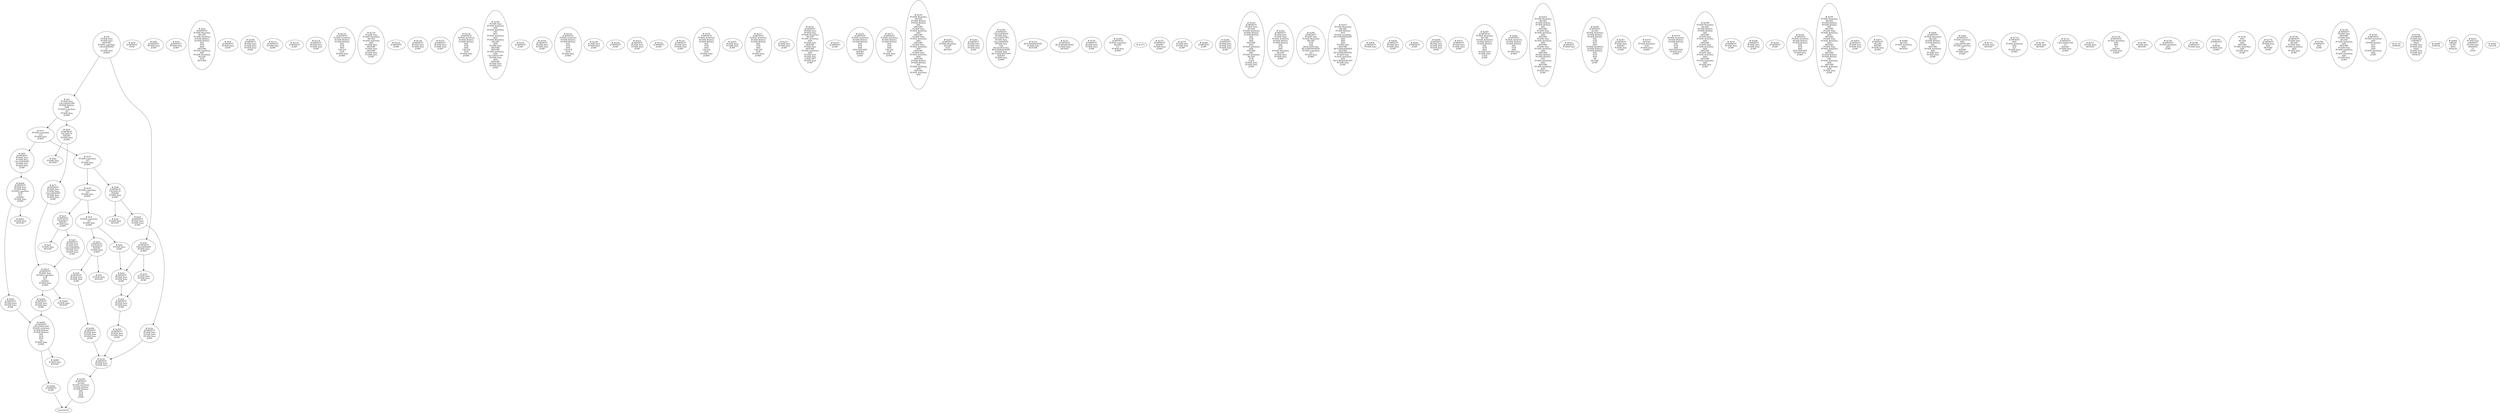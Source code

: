 /* Generated by GvGen v.1.0 (https://www.github.com/stricaud/gvgen) */

digraph G {
compound=true;
   node1 [label="[anywhere]"];
   node2 [label="# 0x0
PUSHX Data
PUSHX Data
MSTORE
PUSHX LogicData
CALLDATASIZE
LT
PUSHX Data
JUMPI
"];
   node3 [label="# 0xd
PUSHX Data
CALLDATALOAD
PUSHX BitData
SHR
PUSHX LogicData
EQ
PUSHX Data
JUMPI
"];
   node4 [label="# 0x1e
PUSHX LogicData
EQ
PUSHX Data
JUMPI
"];
   node5 [label="# 0x29
PUSHX LogicData
EQ
PUSHX Data
JUMPI
"];
   node6 [label="# 0x34
PUSHX LogicData
EQ
PUSHX Data
JUMPI
"];
   node7 [label="# 0x3f
PUSHX LogicData
EQ
PUSHX Data
JUMPI
"];
   node8 [label="# 0x4a
PUSHX Data
JUMP
"];
   node9 [label="# 0x4e
JUMPDEST
CALLDATASIZE
PUSHX Data
JUMPI
"];
   node10 [label="# 0x54
PUSHX Data
PUSHX Data
JUMP
"];
   node11 [label="# 0x5b
JUMPDEST
STOP
"];
   node12 [label="# 0x5d
JUMPDEST
PUSHX Data
PUSHX Data
JUMP
"];
   node13 [label="# 0x65
JUMPDEST
CALLVALUE
ISZERO
PUSHX Data
JUMPI
"];
   node14 [label="# 0x6d
PUSHX Data
REVERT
"];
   node15 [label="# 0x71
JUMPDEST
PUSHX Data
PUSHX Data
CALLDATASIZE
PUSHX Data
PUSHX Data
JUMP
"];
   node16 [label="# 0x80
JUMPDEST
PUSHX Data
JUMP
"];
   node17 [label="# 0x85
JUMPDEST
PUSHX Data
PUSHX Data
CALLDATASIZE
PUSHX Data
PUSHX Data
JUMP
"];
   node18 [label="# 0x93
JUMPDEST
PUSHX Data
JUMP
"];
   node19 [label="# 0x98
JUMPDEST
CALLVALUE
ISZERO
PUSHX Data
JUMPI
"];
   node20 [label="# 0xa0
PUSHX Data
REVERT
"];
   node21 [label="# 0xa4
JUMPDEST
PUSHX Data
PUSHX Data
JUMP
"];
   node22 [label="# 0xad
JUMPDEST
PUSHX MemData
MLOAD
PUSHX ArithData
PUSHX BitData
PUSHX BitData
SHL
SUB
AND
MSTORE
PUSHX ArithData
ADD
PUSHX MemData
MLOAD
SUB
RETURN
"];
   node23 [label="# 0xc9
JUMPDEST
CALLVALUE
ISZERO
PUSHX Data
JUMPI
"];
   node24 [label="# 0xd1
PUSHX Data
REVERT
"];
   node25 [label="# 0xd5
JUMPDEST
PUSHX Data
PUSHX Data
CALLDATASIZE
PUSHX Data
PUSHX Data
JUMP
"];
   node26 [label="# 0xe4
JUMPDEST
PUSHX Data
JUMP
"];
   node27 [label="# 0xe9
JUMPDEST
CALLVALUE
ISZERO
PUSHX Data
JUMPI
"];
   node28 [label="# 0xf1
PUSHX Data
REVERT
"];
   node29 [label="# 0xf5
JUMPDEST
PUSHX Data
PUSHX Data
JUMP
"];
   node30 [label="# 0xfe
JUMPDEST
PUSHX Data
PUSHX Data
JUMP
"];
   node31 [label="# 0x106
JUMPDEST
PUSHX Data
PUSHX Data
PUSHX Data
JUMP
"];
   node32 [label="# 0x111
JUMPDEST
PUSHX Data
JUMP
"];
   node33 [label="# 0x116
JUMPDEST
JUMP
"];
   node34 [label="# 0x118
JUMPDEST
PUSHX Data
PUSHX Data
JUMP
"];
   node35 [label="# 0x120
JUMPDEST
PUSHX ArithData
PUSHX BitData
PUSHX BitData
SHL
SUB
AND
CALLER
SUB
PUSHX Data
JUMPI
"];
   node36 [label="# 0x130
PUSHX Data
PUSHX MemData
MLOAD
PUSHX ArithData
ADD
PUSHX Data
MSTORE
PUSHX Data
MSTORE
PUSHX Data
PUSHX Data
JUMP
"];
   node37 [label="# 0x14a
JUMPDEST
JUMP
"];
   node38 [label="# 0x14d
JUMPDEST
PUSHX Data
PUSHX Data
JUMP
"];
   node39 [label="# 0x155
JUMPDEST
PUSHX Data
PUSHX Data
JUMP
"];
   node40 [label="# 0x15d
JUMPDEST
PUSHX ArithData
PUSHX BitData
PUSHX BitData
SHL
SUB
AND
CALLER
SUB
PUSHX Data
JUMPI
"];
   node41 [label="# 0x16d
PUSHX Data
PUSHX ArithData
ADD
PUSHX ArithData
DIV
MUL
PUSHX ArithData
ADD
PUSHX MemData
MLOAD
ADD
PUSHX Data
MSTORE
MSTORE
PUSHX ArithData
ADD
CALLDATACOPY
PUSHX Data
ADD
MSTORE
PUSHX Data
PUSHX Data
JUMP
"];
   node42 [label="# 0x1af
JUMPDEST
JUMP
"];
   node43 [label="# 0x1b4
JUMPDEST
PUSHX Data
PUSHX Data
JUMP
"];
   node44 [label="# 0x1bc
JUMPDEST
PUSHX Data
PUSHX Data
PUSHX Data
JUMP
"];
   node45 [label="# 0x1c6
JUMPDEST
PUSHX ArithData
PUSHX BitData
PUSHX BitData
SHL
SUB
AND
CALLER
SUB
PUSHX Data
JUMPI
"];
   node46 [label="# 0x1d6
PUSHX Data
PUSHX Data
JUMP
"];
   node47 [label="# 0x1dd
JUMPDEST
JUMP
"];
   node48 [label="# 0x1e2
JUMPDEST
PUSHX Data
PUSHX Data
JUMP
"];
   node49 [label="# 0x1ea
JUMPDEST
JUMP
"];
   node50 [label="# 0x1ed
JUMPDEST
PUSHX Data
PUSHX Data
JUMP
"];
   node51 [label="# 0x1f5
JUMPDEST
PUSHX ArithData
PUSHX BitData
PUSHX BitData
SHL
SUB
AND
CALLER
SUB
PUSHX Data
JUMPI
"];
   node52 [label="# 0x205
PUSHX Data
PUSHX Data
JUMP
"];
   node53 [label="# 0x20d
JUMPDEST
PUSHX Data
PUSHX Data
PUSHX Data
JUMP
"];
   node54 [label="# 0x217
JUMPDEST
PUSHX ArithData
PUSHX BitData
PUSHX BitData
SHL
SUB
AND
CALLER
SUB
PUSHX Data
JUMPI
"];
   node55 [label="# 0x227
PUSHX Data
PUSHX Data
JUMP
"];
   node56 [label="# 0x22e
JUMPDEST
PUSHX Data
PUSHX Data
PUSHX MemData
MLOAD
PUSHX ArithData
ADD
PUSHX Data
MSTORE
PUSHX Data
MSTORE
PUSHX ArithData
ADD
PUSHX Data
PUSHX Data
CODECOPY
PUSHX Data
JUMP
"];
   node57 [label="# 0x253
JUMPDEST
JUMP
"];
   node58 [label="# 0x25a
JUMPDEST
PUSHX ArithData
PUSHX BitData
PUSHX BitData
SHL
SUB
AND
EXTCODESIZE
ISZERO
ISZERO
JUMP
"];
   node59 [label="# 0x269
JUMPDEST
PUSHX Data
PUSHX Data
JUMP
"];
   node60 [label="# 0x271
JUMPDEST
PUSHX ArithData
PUSHX BitData
PUSHX BitData
SHL
SUB
AND
CALLER
SUB
PUSHX Data
JUMPI
"];
   node61 [label="# 0x281
PUSHX MemData
MLOAD
PUSHX BitData
PUSHX BitData
SHL
MSTORE
PUSHX Data
PUSHX ArithData
ADD
MSTORE
PUSHX Data
PUSHX ArithData
ADD
MSTORE
PUSHX Data
PUSHX ArithData
ADD
MSTORE
PUSHX Data
PUSHX ArithData
ADD
MSTORE
PUSHX BitData
PUSHX BitData
SHL
PUSHX ArithData
ADD
MSTORE
PUSHX ArithData
ADD
"];
   node62 [label="# 0x2f5
JUMPDEST
PUSHX MemData
MLOAD
SUB
REVERT
"];
   node63 [label="# 0x2fe
JUMPDEST
PUSHX Data
PUSHX Data
PUSHX Data
JUMP
"];
   node64 [label="# 0x308
JUMPDEST
CALLDATASIZE
PUSHX Data
CALLDATACOPY
PUSHX Data
CALLDATASIZE
PUSHX Data
GAS
DELEGATECALL
RETURNDATASIZE
PUSHX Data
RETURNDATACOPY
ISZERO
PUSHX Data
JUMPI
"];
   node65 [label="# 0x323
RETURNDATASIZE
PUSHX Data
RETURN
"];
   node66 [label="# 0x327
JUMPDEST
RETURNDATASIZE
PUSHX Data
REVERT
"];
   node67 [label="# 0x32c
JUMPDEST
PUSHX Data
PUSHX Data
"];
   node68 [label="# 0x350
JUMPDEST
SLOAD
PUSHX ArithData
PUSHX BitData
PUSHX BitData
SHL
SUB
AND
JUMP
"];
   node69 [label="# 0x35f
JUMPDEST
PUSHX Data
PUSHX Data
JUMP
"];
   node70 [label="# 0x368
JUMPDEST
PUSHX LogicData
MLOAD
GT
PUSHX Data
JUMPI
"];
   node71 [label="# 0x373
"];
   node72 [label="# 0x375
JUMPDEST
ISZERO
PUSHX Data
JUMPI
"];
   node73 [label="# 0x37b
PUSHX Data
PUSHX Data
JUMP
"];
   node74 [label="# 0x384
JUMPDEST
JUMP
"];
   node75 [label="# 0x38a
JUMPDEST
PUSHX Data
PUSHX Data
PUSHX Data
JUMP
"];
   node76 [label="# 0x3b3
JUMPDEST
PUSHX Data
MLOAD
PUSHX ArithData
PUSHX BitData
PUSHX BitData
SHL
SUB
AND
MSTORE
AND
PUSHX ArithData
ADD
MSTORE
ADD
PUSHX MemData
MLOAD
SUB
LOGX
PUSHX Data
PUSHX Data
JUMP
"];
   node77 [label="# 0x3de
JUMPDEST
PUSHX Data
PUSHX Data
PUSHX ArithData
PUSHX BitData
PUSHX BitData
SHL
SUB
AND
PUSHX MemData
MLOAD
PUSHX Data
PUSHX Data
JUMP
"];
   node78 [label="# 0x3fb
JUMPDEST
PUSHX Data
PUSHX MemData
MLOAD
SUB
GAS
DELEGATECALL
RETURNDATASIZE
PUSHX LogicData
EQ
PUSHX Data
JUMPI
"];
   node79 [label="# 0x415
PUSHX MemData
MLOAD
PUSHX BitData
NOT
PUSHX ArithData
RETURNDATASIZE
ADD
AND
ADD
PUSHX Data
MSTORE
RETURNDATASIZE
MSTORE
RETURNDATASIZE
PUSHX Data
PUSHX ArithData
ADD
RETURNDATACOPY
PUSHX Data
JUMP
"];
   node80 [label="# 0x436
JUMPDEST
PUSHX Data
"];
   node81 [label="# 0x43b
JUMPDEST
PUSHX Data
PUSHX Data
JUMP
"];
   node82 [label="# 0x44c
JUMPDEST
JUMP
"];
   node83 [label="# 0x456
JUMPDEST
PUSHX Data
PUSHX Data
PUSHX Data
JUMP
"];
   node84 [label="# 0x47e
JUMPDEST
PUSHX Data
PUSHX Data
JUMP
"];
   node85 [label="# 0x487
JUMPDEST
PUSHX MemData
MLOAD
PUSHX ArithData
PUSHX BitData
PUSHX BitData
SHL
SUB
AND
PUSHX Data
PUSHX Data
LOGX
JUMP
"];
   node86 [label="# 0x4be
JUMPDEST
PUSHX ArithData
PUSHX BitData
PUSHX BitData
SHL
SUB
AND
PUSHX Data
JUMPI
"];
   node87 [label="# 0x4cd
PUSHX MemData
MLOAD
PUSHX BitData
PUSHX BitData
SHL
MSTORE
PUSHX Data
PUSHX ArithData
ADD
MSTORE
PUSHX Data
PUSHX ArithData
ADD
MSTORE
PUSHX Data
PUSHX ArithData
ADD
MSTORE
PUSHX BitData
PUSHX BitData
SHL
PUSHX ArithData
ADD
MSTORE
PUSHX ArithData
ADD
PUSHX Data
JUMP
"];
   node88 [label="# 0x523
JUMPDEST
PUSHX Data
"];
   node89 [label="# 0x546
JUMPDEST
SLOAD
PUSHX ArithData
PUSHX BitData
PUSHX BitData
SHL
SUB
NOT
AND
PUSHX ArithData
PUSHX BitData
PUSHX BitData
SHL
SUB
AND
OR
SSTORE
JUMP
"];
   node90 [label="# 0x567
JUMPDEST
PUSHX Data
ISZERO
PUSHX Data
JUMPI
"];
   node91 [label="# 0x570
MLOAD
PUSHX ArithData
SUB
PUSHX Data
JUMPI
"];
   node92 [label="# 0x579
PUSHX ArithData
PUSHX BitData
PUSHX BitData
SHL
SUB
AND
EXTCODESIZE
PUSHX Data
JUMPI
"];
   node93 [label="# 0x588
PUSHX MemData
MLOAD
PUSHX BitData
PUSHX BitData
SHL
MSTORE
PUSHX Data
PUSHX ArithData
ADD
MSTORE
PUSHX Data
PUSHX ArithData
ADD
MSTORE
PUSHX Data
PUSHX ArithData
ADD
MSTORE
PUSHX ArithData
ADD
PUSHX Data
JUMP
"];
   node94 [label="# 0x5cf
JUMPDEST
PUSHX Data
JUMP
"];
   node95 [label="# 0x5d6
JUMPDEST
PUSHX Data
PUSHX Data
JUMP
"];
   node96 [label="# 0x5e0
JUMPDEST
JUMP
"];
   node97 [label="# 0x5e8
JUMPDEST
PUSHX ArithData
PUSHX BitData
PUSHX BitData
SHL
SUB
AND
EXTCODESIZE
PUSHX Data
JUMPI
"];
   node98 [label="# 0x5f8
PUSHX MemData
MLOAD
PUSHX BitData
PUSHX BitData
SHL
MSTORE
PUSHX Data
PUSHX ArithData
ADD
MSTORE
PUSHX Data
PUSHX ArithData
ADD
MSTORE
PUSHX Data
PUSHX ArithData
ADD
MSTORE
PUSHX BitData
PUSHX BitData
SHL
PUSHX ArithData
ADD
MSTORE
PUSHX ArithData
ADD
PUSHX Data
JUMP
"];
   node99 [label="# 0x655
JUMPDEST
PUSHX Data
PUSHX Data
JUMP
"];
   node100 [label="# 0x67c
JUMPDEST
MLOAD
ISZERO
PUSHX Data
JUMPI
"];
   node101 [label="# 0x684
MLOAD
PUSHX ArithData
ADD
REVERT
"];
   node102 [label="# 0x68c
JUMPDEST
PUSHX MemData
MLOAD
PUSHX BitData
PUSHX BitData
SHL
MSTORE
PUSHX ArithData
ADD
PUSHX Data
PUSHX Data
JUMP
"];
   node103 [label="# 0x6a6
JUMPDEST
CALLDATALOAD
PUSHX ArithData
PUSHX BitData
PUSHX BitData
SHL
SUB
AND
EQ
PUSHX Data
JUMPI
"];
   node104 [label="# 0x6b9
PUSHX Data
REVERT
"];
   node105 [label="# 0x6bd
JUMPDEST
JUMP
"];
   node106 [label="# 0x6c2
JUMPDEST
PUSHX Data
PUSHX LogicData
SUB
SLT
ISZERO
PUSHX Data
JUMPI
"];
   node107 [label="# 0x6d0
PUSHX Data
REVERT
"];
   node108 [label="# 0x6d4
JUMPDEST
PUSHX Data
PUSHX Data
JUMP
"];
   node109 [label="# 0x6dd
JUMPDEST
PUSHX Data
PUSHX Data
PUSHX LogicData
SUB
SLT
ISZERO
PUSHX Data
JUMPI
"];
   node110 [label="# 0x6ee
PUSHX Data
REVERT
"];
   node111 [label="# 0x6f2
JUMPDEST
PUSHX Data
PUSHX Data
JUMP
"];
   node112 [label="# 0x6fb
JUMPDEST
PUSHX ArithData
ADD
CALLDATALOAD
PUSHX LogicData
GT
ISZERO
PUSHX Data
JUMPI
"];
   node113 [label="# 0x714
PUSHX Data
REVERT
"];
   node114 [label="# 0x718
JUMPDEST
ADD
PUSHX ArithData
ADD
SLT
PUSHX Data
JUMPI
"];
   node115 [label="# 0x728
PUSHX Data
REVERT
"];
   node116 [label="# 0x72c
JUMPDEST
CALLDATALOAD
GT
ISZERO
PUSHX Data
JUMPI
"];
   node117 [label="# 0x737
PUSHX Data
REVERT
"];
   node118 [label="# 0x73b
JUMPDEST
PUSHX ArithData
ADD
ADD
GT
ISZERO
PUSHX Data
JUMPI
"];
   node119 [label="# 0x749
PUSHX Data
REVERT
"];
   node120 [label="# 0x74d
JUMPDEST
PUSHX ArithData
ADD
JUMP
"];
   node121 [label="# 0x760
JUMPDEST
PUSHX Data
"];
   node122 [label="# 0x763
JUMPDEST
LT
ISZERO
PUSHX Data
JUMPI
"];
   node123 [label="# 0x76c
ADD
MLOAD
ADD
MSTORE
PUSHX ArithData
ADD
PUSHX Data
JUMP
"];
   node124 [label="# 0x77b
JUMPDEST
PUSHX Data
ADD
MSTORE
JUMP
"];
   node125 [label="# 0x784
JUMPDEST
PUSHX Data
MLOAD
PUSHX Data
PUSHX ArithData
ADD
PUSHX Data
JUMP
"];
   node126 [label="# 0x796
JUMPDEST
ADD
JUMP
"];
   node127 [label="# 0x7a0
JUMPDEST
PUSHX Data
MSTORE
PUSHX Data
MLOAD
PUSHX ArithData
ADD
MSTORE
PUSHX Data
PUSHX ArithData
ADD
PUSHX ArithData
ADD
PUSHX Data
JUMP
"];
   node128 [label="# 0x7bf
JUMPDEST
PUSHX ArithData
ADD
PUSHX BitData
NOT
AND
ADD
PUSHX ArithData
ADD
JUMP
"];
   node129 [label="# 0x7d3
INVALID
"];
   node130 [label="# 0x7d4
COINBASE
PUSHX Data
GASPRICE
SHA3
PUSHX Data
PUSHX Data
SHA3
PUSHX Data
PUSHX Data
INVALID
"];
   node131 [label="# 0x809
INVALID
"];
   node132 [label="# 0x80d
ORIGIN
GETPC
MOD
INVALID
"];
   node133 [label="# 0x812
PUSHX Data
GASPRICE
PUSHX Data
ADDMOD
LT
STOP
"];
   node134 [label="# 0x82f
CALLER
"];
node2->node9;
node2->node3;
node3->node13;
node3->node4;
node4->node17;
node4->node5;
node5->node19;
node5->node6;
node6->node23;
node6->node7;
node7->node27;
node7->node8;
node8->node12;
node9->node12;
node9->node10;
node10->node30;
node12->node30;
node13->node15;
node13->node14;
node15->node106;
node17->node109;
node19->node21;
node19->node20;
node21->node44;
node23->node25;
node23->node24;
node25->node106;
node27->node29;
node27->node28;
node29->node53;
node30->node59;
node44->node67;
node53->node67;
node59->node67;
node67->node68;
node68->node1;
node103->node105;
node103->node104;
node105->node1;
node106->node108;
node106->node107;
node108->node103;
node109->node111;
node109->node110;
node111->node103;
}
